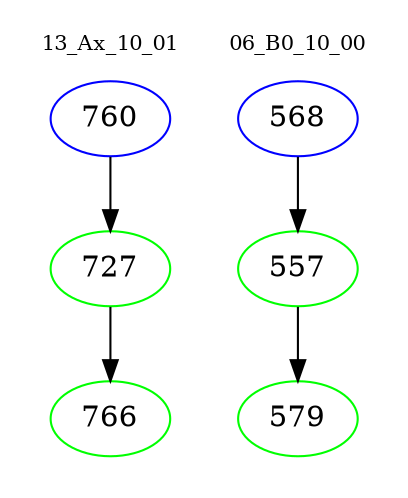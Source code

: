 digraph{
subgraph cluster_0 {
color = white
label = "13_Ax_10_01";
fontsize=10;
T0_760 [label="760", color="blue"]
T0_760 -> T0_727 [color="black"]
T0_727 [label="727", color="green"]
T0_727 -> T0_766 [color="black"]
T0_766 [label="766", color="green"]
}
subgraph cluster_1 {
color = white
label = "06_B0_10_00";
fontsize=10;
T1_568 [label="568", color="blue"]
T1_568 -> T1_557 [color="black"]
T1_557 [label="557", color="green"]
T1_557 -> T1_579 [color="black"]
T1_579 [label="579", color="green"]
}
}
